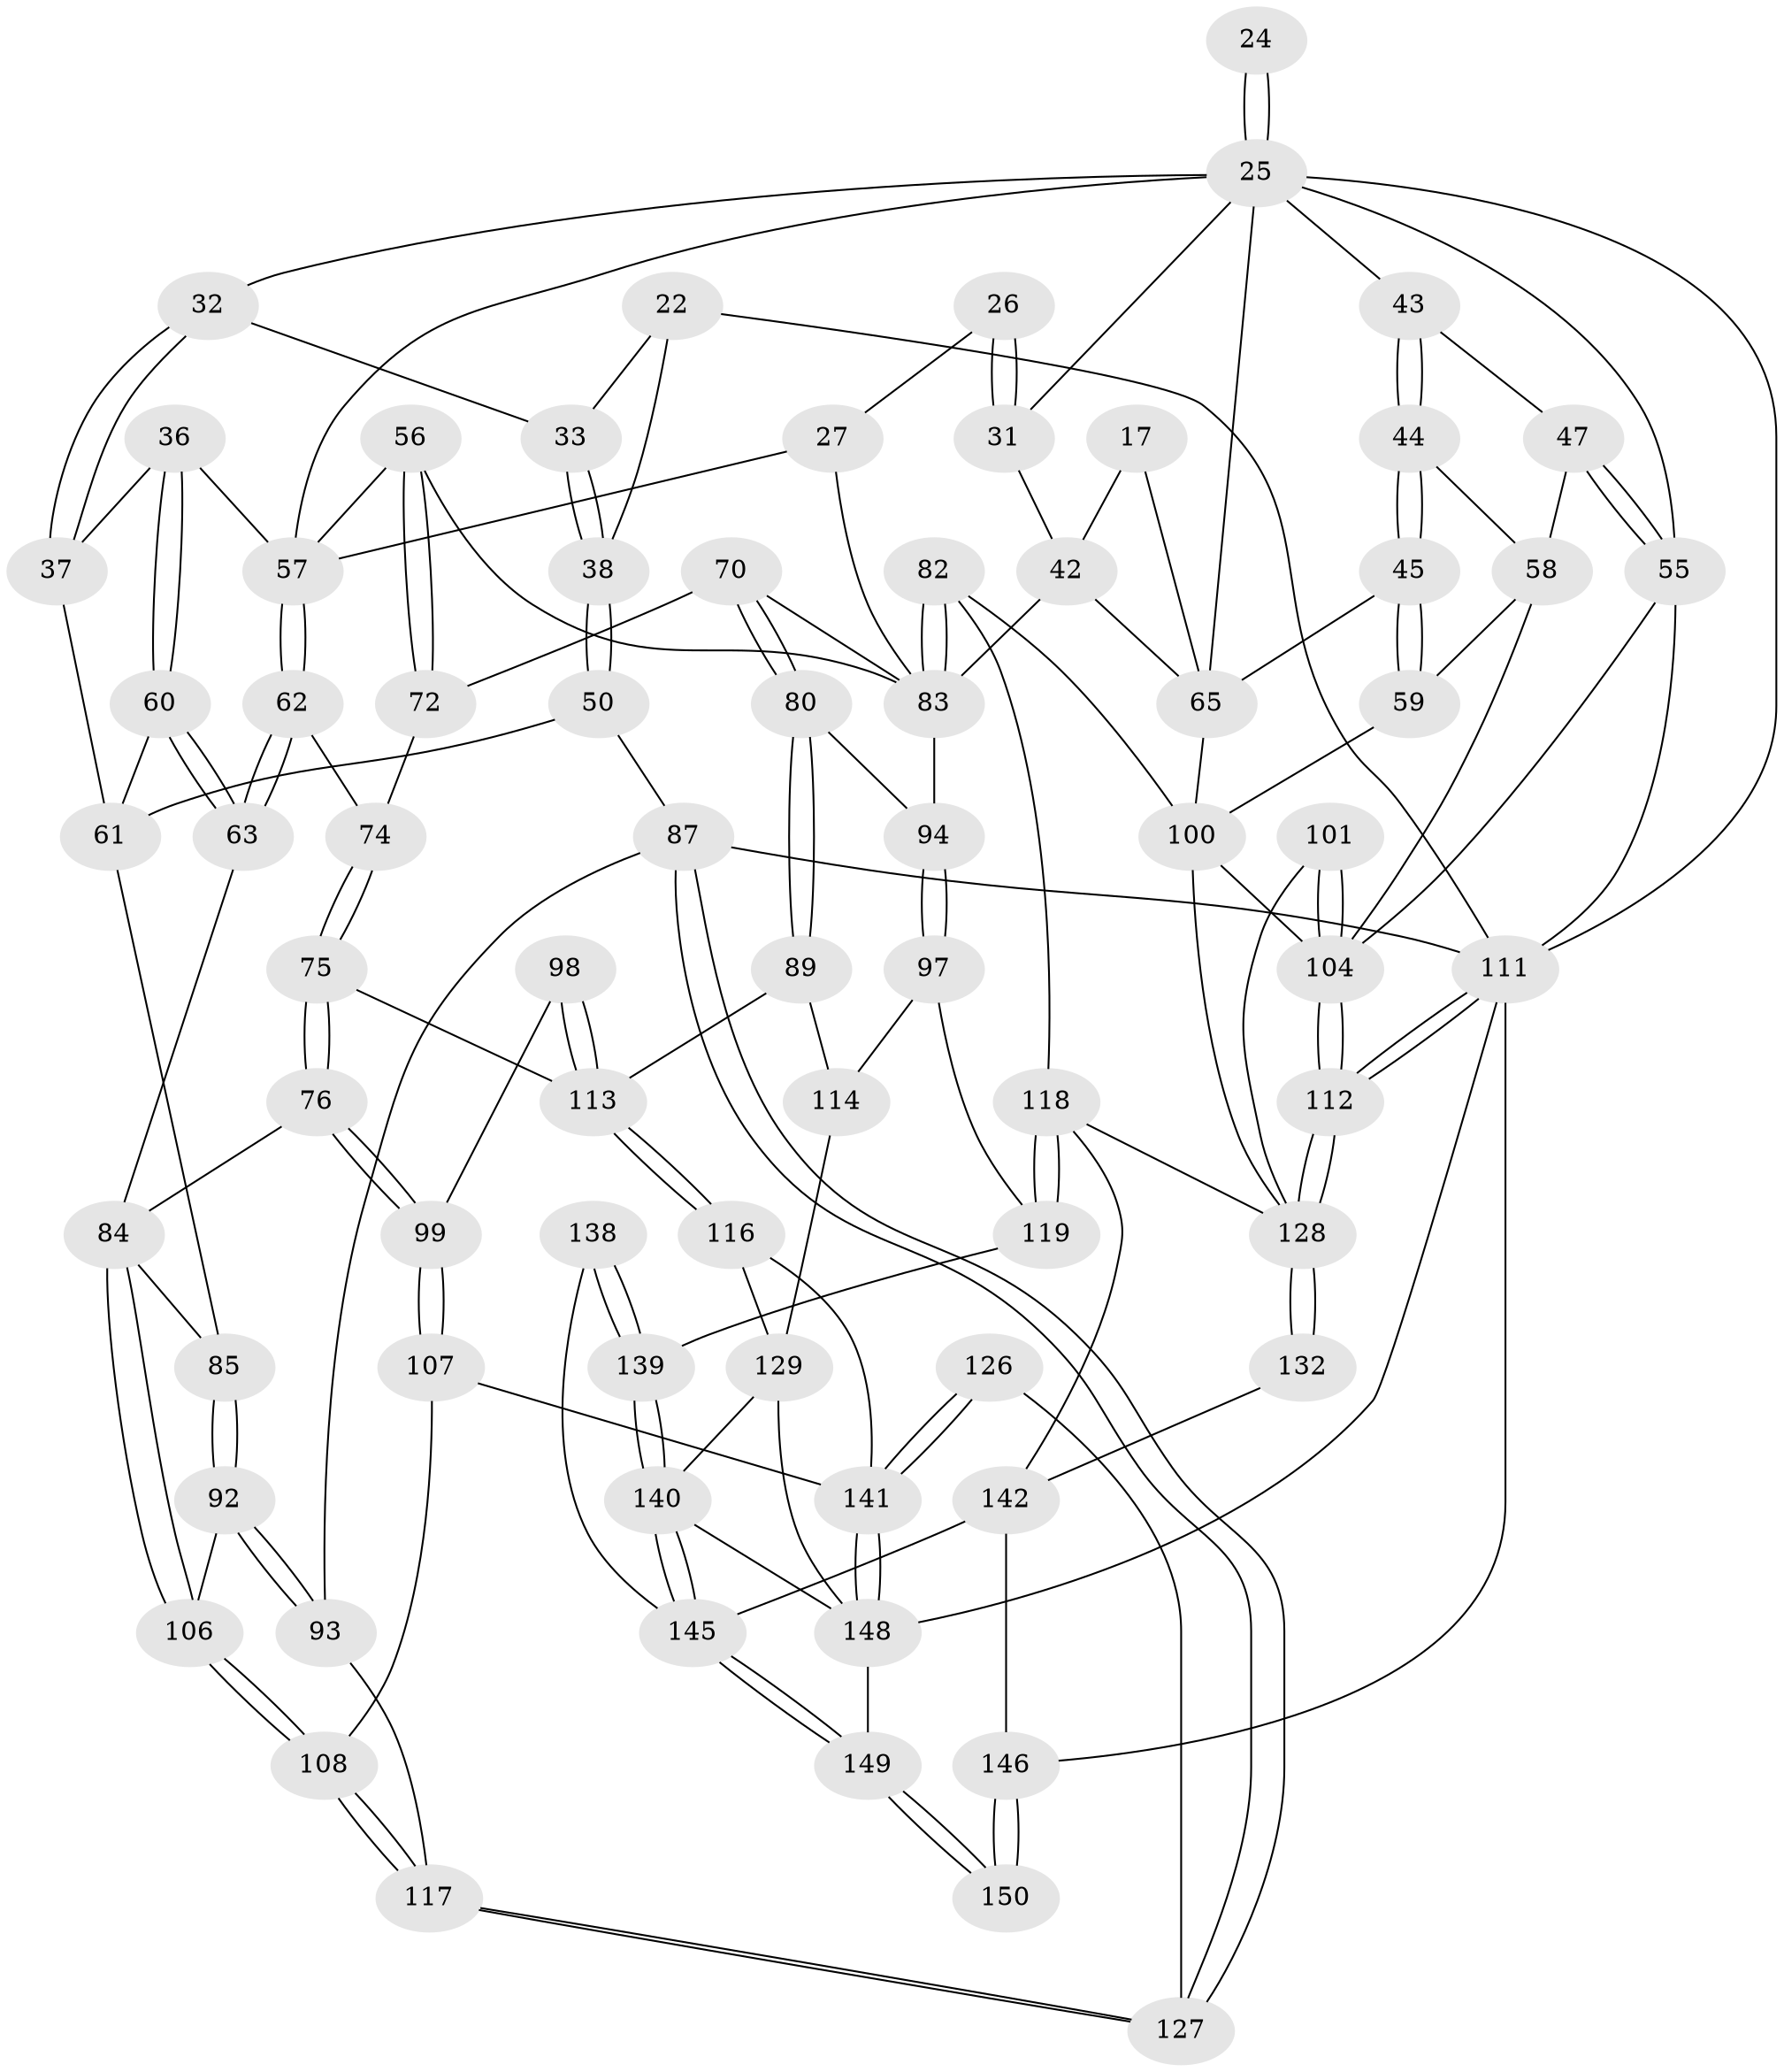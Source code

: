// original degree distribution, {4: 0.23333333333333334, 5: 0.5333333333333333, 6: 0.22, 3: 0.013333333333333334}
// Generated by graph-tools (version 1.1) at 2025/00/03/09/25 05:00:58]
// undirected, 75 vertices, 171 edges
graph export_dot {
graph [start="1"]
  node [color=gray90,style=filled];
  17 [pos="+0.8296856669124681+0.23399991786883304"];
  22 [pos="+0+0"];
  24 [pos="+0.3398344293112634+0.22298365293113384"];
  25 [pos="+0.2856885714943589+0.30246116475353513",super="+19+18+23"];
  26 [pos="+0.5852778435217041+0.15712258396114417"];
  27 [pos="+0.4923574560310973+0.2632263466901255"];
  31 [pos="+0.6619311108628789+0.33998154981167655",super="+12+11"];
  32 [pos="+0.11431795822351519+0.21399599956522247",super="+20"];
  33 [pos="+0.04974748082060237+0.21808904349752678",super="+21"];
  36 [pos="+0.18453766937754326+0.34126504767138055"];
  37 [pos="+0.13641634884797785+0.29297053875021145"];
  38 [pos="+0+0.272945867867435"];
  42 [pos="+0.6664902680053009+0.4047219286408226",super="+30+29"];
  43 [pos="+0.8832738875538114+0.2532243963482075"];
  44 [pos="+0.890316298668651+0.28272572795084333"];
  45 [pos="+0.8510535441249066+0.3933619491193995"];
  47 [pos="+1+0.3555492318486779",super="+46"];
  50 [pos="+0+0.4461334699133135"];
  55 [pos="+1+0.3656782356462977",super="+5"];
  56 [pos="+0.3927690104706197+0.4251472540866337",super="+52"];
  57 [pos="+0.30955838688924386+0.43779774253697396",super="+39"];
  58 [pos="+0.900167418956827+0.4122358595309001",super="+48"];
  59 [pos="+0.8848955417623204+0.4119209600697278"];
  60 [pos="+0.1770929906033979+0.4188879845662414"];
  61 [pos="+0+0.4520248583814363",super="+49"];
  62 [pos="+0.26556269599226234+0.4725157091501779"];
  63 [pos="+0.2013865388978296+0.4847223680571084"];
  65 [pos="+0.7343812708523955+0.5279553884731563",super="+41+40+16"];
  70 [pos="+0.4458474085459306+0.5322368200862199"];
  72 [pos="+0.3947816775880344+0.4553575203374639",super="+71"];
  74 [pos="+0.33737032697836944+0.552108756265894",super="+73"];
  75 [pos="+0.3362277146275925+0.5557629244048505"];
  76 [pos="+0.26589987408027976+0.5963352231702626"];
  80 [pos="+0.475159615550237+0.577028688618803"];
  82 [pos="+0.6696395511144714+0.6007813138535731"];
  83 [pos="+0.6206835675422537+0.5821265215298013",super="+78"];
  84 [pos="+0.17876231915912213+0.5442525308531713",super="+77"];
  85 [pos="+0.10763566226798306+0.5379699533972875"];
  87 [pos="+0+0.955456485801471",super="+86"];
  89 [pos="+0.4638012631374158+0.6122903404558763"];
  92 [pos="+0.001958106579481103+0.6310165462931511"];
  93 [pos="+0+0.6520685160477638"];
  94 [pos="+0.5734817135730077+0.5845506292239875",super="+79"];
  97 [pos="+0.5996964356790753+0.6696495993621144"];
  98 [pos="+0.30665546636851454+0.690061579761183"];
  99 [pos="+0.29577853656431335+0.6847003703112705"];
  100 [pos="+0.8219815925271624+0.6660127960761152",super="+69+81+64"];
  101 [pos="+0.9447386057388946+0.583074541768041"];
  104 [pos="+1+0.6231809691718363",super="+66+67+68"];
  106 [pos="+0.13304084564012145+0.6571088930570634"];
  107 [pos="+0.19294452033824463+0.7256995606173492"];
  108 [pos="+0.15107297975372175+0.7124796812706333"];
  111 [pos="+1+1",super="+88"];
  112 [pos="+1+0.762991565992243"];
  113 [pos="+0.32504622568529096+0.7024897708194324",super="+90+91"];
  114 [pos="+0.5198083200277245+0.7295234446019359",super="+105"];
  116 [pos="+0.34358309929728204+0.7456324227876664"];
  117 [pos="+0.09629549382775861+0.76245148877716"];
  118 [pos="+0.7774369415121289+0.7949901737456774",super="+110+95"];
  119 [pos="+0.6448373570679898+0.7964423835394532",super="+96"];
  126 [pos="+0.17625465066251647+0.9179007938420356"];
  127 [pos="+0.08902832253822825+0.8330564026135627"];
  128 [pos="+1+0.767098353899183",super="+102+103+109"];
  129 [pos="+0.45273053245184386+0.8182298895689657",super="+115+123"];
  132 [pos="+0.9538083933772981+0.8855850404034048"];
  138 [pos="+0.6350302052248729+0.8643802916181493"];
  139 [pos="+0.5901347088646184+0.9254060903573392",super="+121+120"];
  140 [pos="+0.5844831060895794+0.9513762709929706",super="+133+122"];
  141 [pos="+0.1874147346963602+0.9458801428334898",super="+131+124+125"];
  142 [pos="+0.9328817653711217+0.9079719540536367",super="+135+136"];
  145 [pos="+0.5918900322654669+0.9712215638966454",super="+137"];
  146 [pos="+0.7952565287349694+1",super="+144"];
  148 [pos="+0.10666277930624651+1",super="+147"];
  149 [pos="+0.5603883292533158+1"];
  150 [pos="+0.7886065128466115+1"];
  17 -- 42 [weight=2];
  17 -- 65;
  22 -- 38;
  22 -- 111;
  22 -- 33;
  24 -- 25 [weight=3];
  24 -- 25;
  25 -- 111;
  25 -- 57 [weight=2];
  25 -- 65;
  25 -- 55;
  25 -- 43;
  25 -- 31;
  25 -- 32;
  26 -- 27;
  26 -- 31 [weight=2];
  26 -- 31;
  27 -- 57;
  27 -- 83;
  31 -- 42 [weight=2];
  32 -- 33 [weight=2];
  32 -- 37;
  32 -- 37;
  33 -- 38;
  33 -- 38;
  36 -- 37;
  36 -- 60;
  36 -- 60;
  36 -- 57;
  37 -- 61;
  38 -- 50;
  38 -- 50;
  42 -- 65;
  42 -- 83;
  43 -- 44;
  43 -- 44;
  43 -- 47;
  44 -- 45;
  44 -- 45;
  44 -- 58;
  45 -- 59;
  45 -- 59;
  45 -- 65;
  47 -- 55 [weight=2];
  47 -- 55;
  47 -- 58;
  50 -- 61;
  50 -- 87;
  55 -- 111 [weight=2];
  55 -- 104;
  56 -- 57 [weight=2];
  56 -- 72;
  56 -- 72;
  56 -- 83;
  57 -- 62;
  57 -- 62;
  58 -- 59;
  58 -- 104;
  59 -- 100;
  60 -- 61;
  60 -- 63;
  60 -- 63;
  61 -- 85;
  62 -- 63;
  62 -- 63;
  62 -- 74;
  63 -- 84;
  65 -- 100 [weight=2];
  70 -- 80;
  70 -- 80;
  70 -- 83;
  70 -- 72;
  72 -- 74 [weight=2];
  74 -- 75;
  74 -- 75;
  75 -- 76;
  75 -- 76;
  75 -- 113;
  76 -- 99;
  76 -- 99;
  76 -- 84;
  80 -- 89;
  80 -- 89;
  80 -- 94;
  82 -- 83;
  82 -- 83;
  82 -- 100;
  82 -- 118;
  83 -- 94 [weight=2];
  84 -- 85;
  84 -- 106;
  84 -- 106;
  85 -- 92;
  85 -- 92;
  87 -- 127;
  87 -- 127;
  87 -- 111;
  87 -- 93;
  89 -- 113;
  89 -- 114;
  92 -- 93;
  92 -- 93;
  92 -- 106;
  93 -- 117;
  94 -- 97;
  94 -- 97;
  97 -- 114;
  97 -- 119;
  98 -- 99;
  98 -- 113 [weight=2];
  98 -- 113;
  99 -- 107;
  99 -- 107;
  100 -- 104;
  100 -- 128;
  101 -- 104 [weight=2];
  101 -- 104;
  101 -- 128;
  104 -- 112;
  104 -- 112;
  106 -- 108;
  106 -- 108;
  107 -- 108;
  107 -- 141;
  108 -- 117;
  108 -- 117;
  111 -- 112;
  111 -- 112;
  111 -- 148;
  111 -- 146;
  112 -- 128;
  112 -- 128;
  113 -- 116;
  113 -- 116;
  114 -- 129 [weight=2];
  116 -- 141;
  116 -- 129;
  117 -- 127;
  117 -- 127;
  118 -- 119 [weight=2];
  118 -- 119;
  118 -- 128;
  118 -- 142;
  119 -- 139;
  126 -- 127;
  126 -- 141 [weight=2];
  126 -- 141;
  128 -- 132 [weight=2];
  128 -- 132;
  129 -- 140;
  129 -- 148;
  132 -- 142;
  138 -- 139 [weight=2];
  138 -- 139;
  138 -- 145;
  139 -- 140 [weight=2];
  139 -- 140;
  140 -- 145;
  140 -- 145;
  140 -- 148;
  141 -- 148 [weight=2];
  141 -- 148;
  142 -- 146 [weight=2];
  142 -- 145;
  145 -- 149;
  145 -- 149;
  146 -- 150 [weight=2];
  146 -- 150;
  148 -- 149;
  149 -- 150;
  149 -- 150;
}

